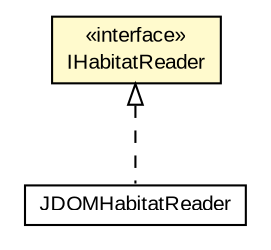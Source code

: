 #!/usr/local/bin/dot
#
# Class diagram 
# Generated by UMLGraph version R5_6-24-gf6e263 (http://www.umlgraph.org/)
#

digraph G {
	edge [fontname="arial",fontsize=10,labelfontname="arial",labelfontsize=10];
	node [fontname="arial",fontsize=10,shape=plaintext];
	nodesep=0.25;
	ranksep=0.5;
	// edu.arizona.biosemantics.semanticmarkup.markupelement.habitat.io.IHabitatReader
	c81369 [label=<<table title="edu.arizona.biosemantics.semanticmarkup.markupelement.habitat.io.IHabitatReader" border="0" cellborder="1" cellspacing="0" cellpadding="2" port="p" bgcolor="lemonChiffon" href="./IHabitatReader.html">
		<tr><td><table border="0" cellspacing="0" cellpadding="1">
<tr><td align="center" balign="center"> &#171;interface&#187; </td></tr>
<tr><td align="center" balign="center"> IHabitatReader </td></tr>
		</table></td></tr>
		</table>>, URL="./IHabitatReader.html", fontname="arial", fontcolor="black", fontsize=10.0];
	// edu.arizona.biosemantics.semanticmarkup.markupelement.habitat.io.lib.JDOMHabitatReader
	c81371 [label=<<table title="edu.arizona.biosemantics.semanticmarkup.markupelement.habitat.io.lib.JDOMHabitatReader" border="0" cellborder="1" cellspacing="0" cellpadding="2" port="p" href="./lib/JDOMHabitatReader.html">
		<tr><td><table border="0" cellspacing="0" cellpadding="1">
<tr><td align="center" balign="center"> JDOMHabitatReader </td></tr>
		</table></td></tr>
		</table>>, URL="./lib/JDOMHabitatReader.html", fontname="arial", fontcolor="black", fontsize=10.0];
	//edu.arizona.biosemantics.semanticmarkup.markupelement.habitat.io.lib.JDOMHabitatReader implements edu.arizona.biosemantics.semanticmarkup.markupelement.habitat.io.IHabitatReader
	c81369:p -> c81371:p [dir=back,arrowtail=empty,style=dashed];
}

